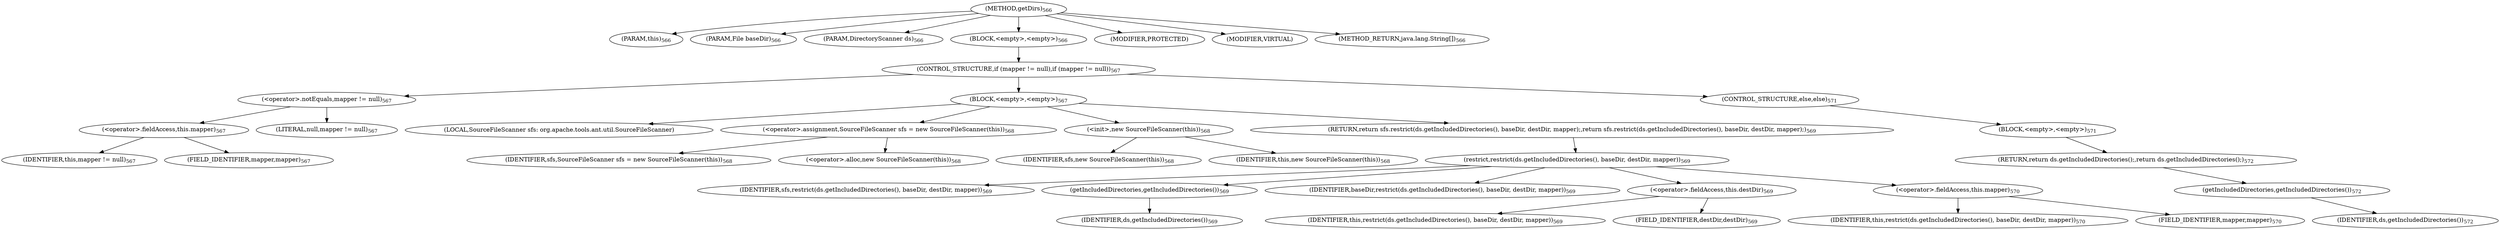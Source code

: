 digraph "getDirs" {  
"1478" [label = <(METHOD,getDirs)<SUB>566</SUB>> ]
"67" [label = <(PARAM,this)<SUB>566</SUB>> ]
"1479" [label = <(PARAM,File baseDir)<SUB>566</SUB>> ]
"1480" [label = <(PARAM,DirectoryScanner ds)<SUB>566</SUB>> ]
"1481" [label = <(BLOCK,&lt;empty&gt;,&lt;empty&gt;)<SUB>566</SUB>> ]
"1482" [label = <(CONTROL_STRUCTURE,if (mapper != null),if (mapper != null))<SUB>567</SUB>> ]
"1483" [label = <(&lt;operator&gt;.notEquals,mapper != null)<SUB>567</SUB>> ]
"1484" [label = <(&lt;operator&gt;.fieldAccess,this.mapper)<SUB>567</SUB>> ]
"1485" [label = <(IDENTIFIER,this,mapper != null)<SUB>567</SUB>> ]
"1486" [label = <(FIELD_IDENTIFIER,mapper,mapper)<SUB>567</SUB>> ]
"1487" [label = <(LITERAL,null,mapper != null)<SUB>567</SUB>> ]
"1488" [label = <(BLOCK,&lt;empty&gt;,&lt;empty&gt;)<SUB>567</SUB>> ]
"69" [label = <(LOCAL,SourceFileScanner sfs: org.apache.tools.ant.util.SourceFileScanner)> ]
"1489" [label = <(&lt;operator&gt;.assignment,SourceFileScanner sfs = new SourceFileScanner(this))<SUB>568</SUB>> ]
"1490" [label = <(IDENTIFIER,sfs,SourceFileScanner sfs = new SourceFileScanner(this))<SUB>568</SUB>> ]
"1491" [label = <(&lt;operator&gt;.alloc,new SourceFileScanner(this))<SUB>568</SUB>> ]
"1492" [label = <(&lt;init&gt;,new SourceFileScanner(this))<SUB>568</SUB>> ]
"68" [label = <(IDENTIFIER,sfs,new SourceFileScanner(this))<SUB>568</SUB>> ]
"66" [label = <(IDENTIFIER,this,new SourceFileScanner(this))<SUB>568</SUB>> ]
"1493" [label = <(RETURN,return sfs.restrict(ds.getIncludedDirectories(), baseDir, destDir, mapper);,return sfs.restrict(ds.getIncludedDirectories(), baseDir, destDir, mapper);)<SUB>569</SUB>> ]
"1494" [label = <(restrict,restrict(ds.getIncludedDirectories(), baseDir, destDir, mapper))<SUB>569</SUB>> ]
"1495" [label = <(IDENTIFIER,sfs,restrict(ds.getIncludedDirectories(), baseDir, destDir, mapper))<SUB>569</SUB>> ]
"1496" [label = <(getIncludedDirectories,getIncludedDirectories())<SUB>569</SUB>> ]
"1497" [label = <(IDENTIFIER,ds,getIncludedDirectories())<SUB>569</SUB>> ]
"1498" [label = <(IDENTIFIER,baseDir,restrict(ds.getIncludedDirectories(), baseDir, destDir, mapper))<SUB>569</SUB>> ]
"1499" [label = <(&lt;operator&gt;.fieldAccess,this.destDir)<SUB>569</SUB>> ]
"1500" [label = <(IDENTIFIER,this,restrict(ds.getIncludedDirectories(), baseDir, destDir, mapper))<SUB>569</SUB>> ]
"1501" [label = <(FIELD_IDENTIFIER,destDir,destDir)<SUB>569</SUB>> ]
"1502" [label = <(&lt;operator&gt;.fieldAccess,this.mapper)<SUB>570</SUB>> ]
"1503" [label = <(IDENTIFIER,this,restrict(ds.getIncludedDirectories(), baseDir, destDir, mapper))<SUB>570</SUB>> ]
"1504" [label = <(FIELD_IDENTIFIER,mapper,mapper)<SUB>570</SUB>> ]
"1505" [label = <(CONTROL_STRUCTURE,else,else)<SUB>571</SUB>> ]
"1506" [label = <(BLOCK,&lt;empty&gt;,&lt;empty&gt;)<SUB>571</SUB>> ]
"1507" [label = <(RETURN,return ds.getIncludedDirectories();,return ds.getIncludedDirectories();)<SUB>572</SUB>> ]
"1508" [label = <(getIncludedDirectories,getIncludedDirectories())<SUB>572</SUB>> ]
"1509" [label = <(IDENTIFIER,ds,getIncludedDirectories())<SUB>572</SUB>> ]
"1510" [label = <(MODIFIER,PROTECTED)> ]
"1511" [label = <(MODIFIER,VIRTUAL)> ]
"1512" [label = <(METHOD_RETURN,java.lang.String[])<SUB>566</SUB>> ]
  "1478" -> "67" 
  "1478" -> "1479" 
  "1478" -> "1480" 
  "1478" -> "1481" 
  "1478" -> "1510" 
  "1478" -> "1511" 
  "1478" -> "1512" 
  "1481" -> "1482" 
  "1482" -> "1483" 
  "1482" -> "1488" 
  "1482" -> "1505" 
  "1483" -> "1484" 
  "1483" -> "1487" 
  "1484" -> "1485" 
  "1484" -> "1486" 
  "1488" -> "69" 
  "1488" -> "1489" 
  "1488" -> "1492" 
  "1488" -> "1493" 
  "1489" -> "1490" 
  "1489" -> "1491" 
  "1492" -> "68" 
  "1492" -> "66" 
  "1493" -> "1494" 
  "1494" -> "1495" 
  "1494" -> "1496" 
  "1494" -> "1498" 
  "1494" -> "1499" 
  "1494" -> "1502" 
  "1496" -> "1497" 
  "1499" -> "1500" 
  "1499" -> "1501" 
  "1502" -> "1503" 
  "1502" -> "1504" 
  "1505" -> "1506" 
  "1506" -> "1507" 
  "1507" -> "1508" 
  "1508" -> "1509" 
}
